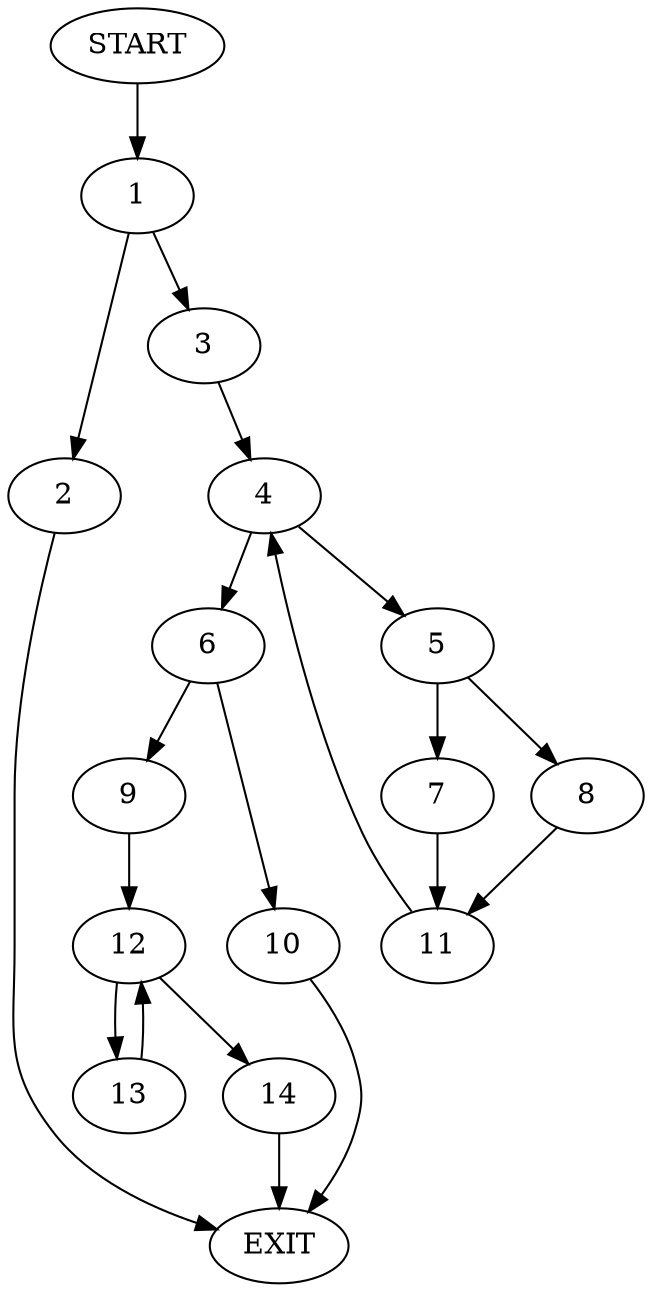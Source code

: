 digraph {
0 [label="START"]
15 [label="EXIT"]
0 -> 1
1 -> 2
1 -> 3
2 -> 15
3 -> 4
4 -> 5
4 -> 6
5 -> 7
5 -> 8
6 -> 9
6 -> 10
7 -> 11
8 -> 11
11 -> 4
9 -> 12
10 -> 15
12 -> 13
12 -> 14
13 -> 12
14 -> 15
}

